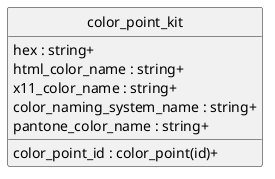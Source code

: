 @startuml uml
skinparam monochrome true
skinparam linetype ortho
hide circle

entity color_point_kit {
  hex : string+
  color_point_id : color_point(id)+
  html_color_name : string+
  x11_color_name : string+
  color_naming_system_name : string+
  pantone_color_name : string+
}

@enduml
